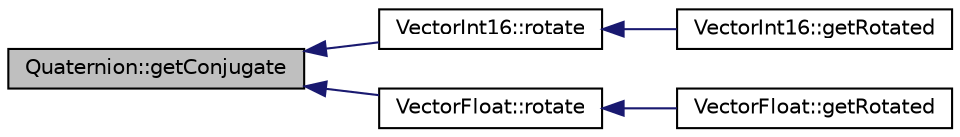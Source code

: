 digraph "Quaternion::getConjugate"
{
  edge [fontname="Helvetica",fontsize="10",labelfontname="Helvetica",labelfontsize="10"];
  node [fontname="Helvetica",fontsize="10",shape=record];
  rankdir="LR";
  Node12 [label="Quaternion::getConjugate",height=0.2,width=0.4,color="black", fillcolor="grey75", style="filled", fontcolor="black"];
  Node12 -> Node13 [dir="back",color="midnightblue",fontsize="10",style="solid",fontname="Helvetica"];
  Node13 [label="VectorInt16::rotate",height=0.2,width=0.4,color="black", fillcolor="white", style="filled",URL="$class_vector_int16.html#ac7bf149db0a2b66d7683b87ebeb2dfc5"];
  Node13 -> Node14 [dir="back",color="midnightblue",fontsize="10",style="solid",fontname="Helvetica"];
  Node14 [label="VectorInt16::getRotated",height=0.2,width=0.4,color="black", fillcolor="white", style="filled",URL="$class_vector_int16.html#a9e1d9f4553b069bf353e807f130a285b"];
  Node12 -> Node15 [dir="back",color="midnightblue",fontsize="10",style="solid",fontname="Helvetica"];
  Node15 [label="VectorFloat::rotate",height=0.2,width=0.4,color="black", fillcolor="white", style="filled",URL="$class_vector_float.html#afef0e6d631fb1eb67b6913e90730aa9e"];
  Node15 -> Node16 [dir="back",color="midnightblue",fontsize="10",style="solid",fontname="Helvetica"];
  Node16 [label="VectorFloat::getRotated",height=0.2,width=0.4,color="black", fillcolor="white", style="filled",URL="$class_vector_float.html#ab4093d50e98baf0d98b437a2b3ee7c2e"];
}
